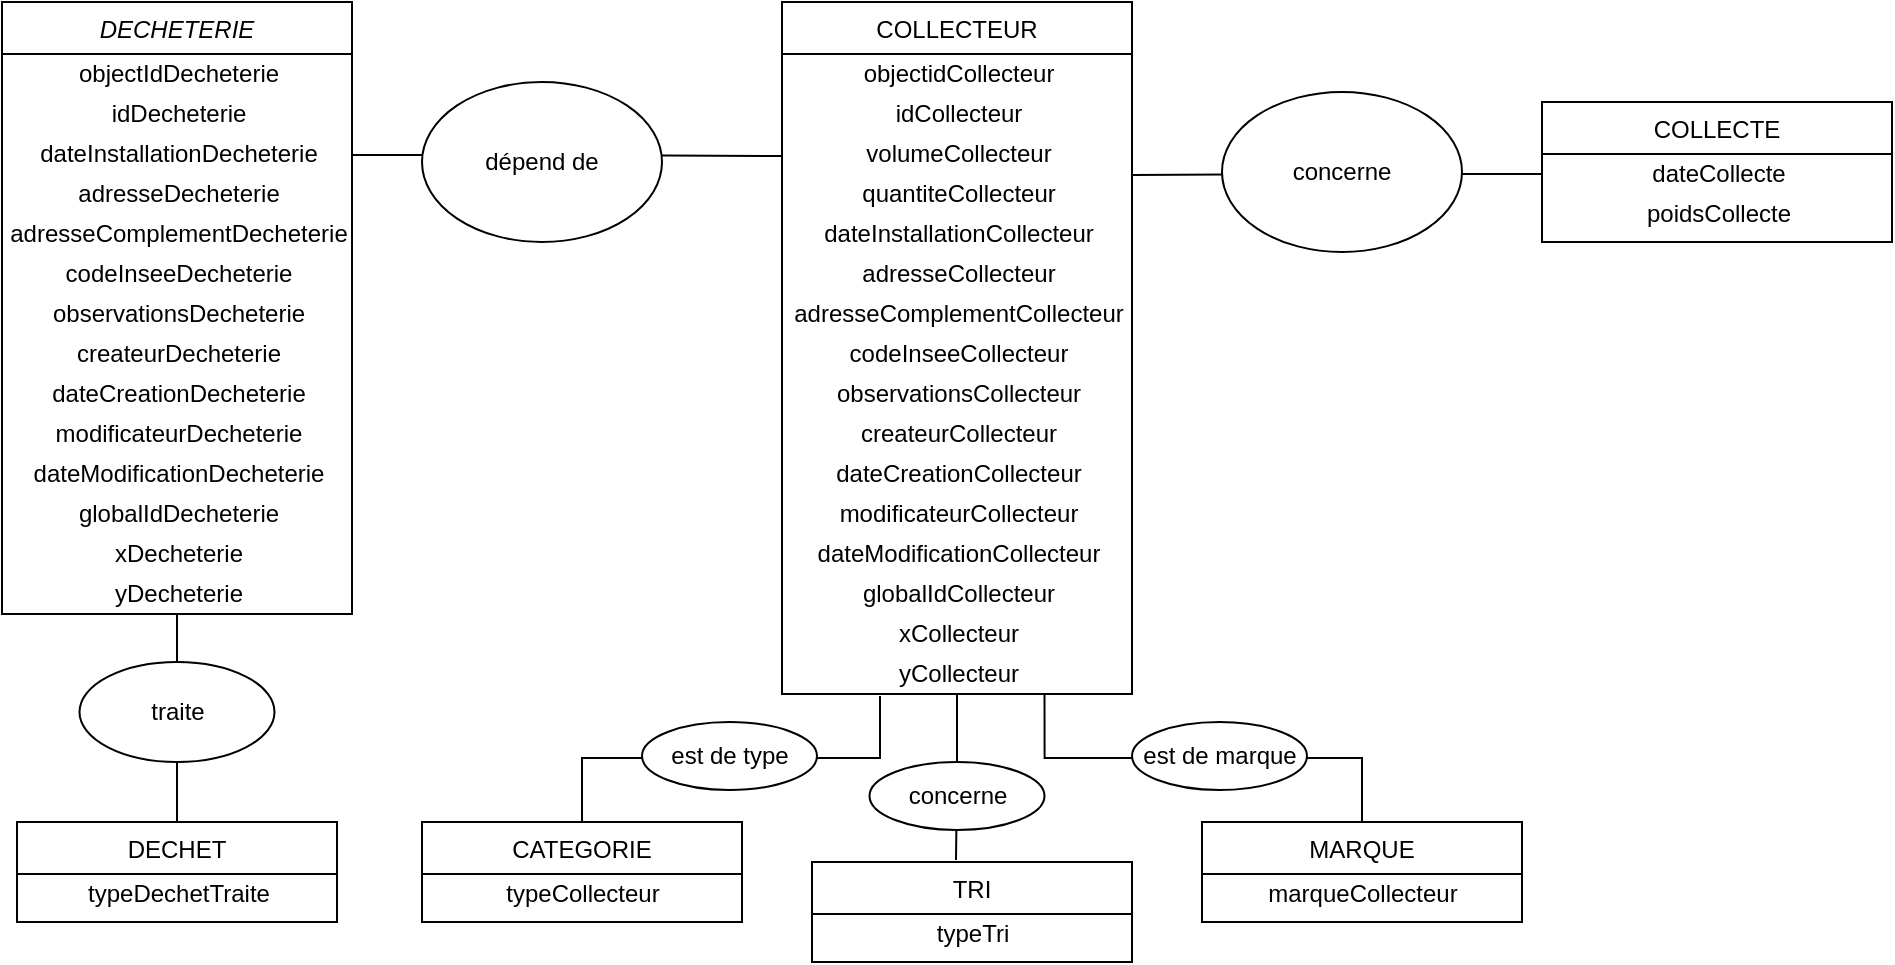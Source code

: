<mxfile version="13.8.1" type="device"><diagram id="C5RBs43oDa-KdzZeNtuy" name="Page-1"><mxGraphModel dx="2062" dy="1095" grid="1" gridSize="10" guides="1" tooltips="1" connect="1" arrows="1" fold="1" page="1" pageScale="1" pageWidth="827" pageHeight="1169" math="0" shadow="0"><root><mxCell id="WIyWlLk6GJQsqaUBKTNV-0"/><mxCell id="WIyWlLk6GJQsqaUBKTNV-1" parent="WIyWlLk6GJQsqaUBKTNV-0"/><mxCell id="d4rm9CZxvRFUdpnIA79x-48" style="edgeStyle=orthogonalEdgeStyle;rounded=0;orthogonalLoop=1;jettySize=auto;html=1;exitX=0.75;exitY=1;exitDx=0;exitDy=0;entryX=0.5;entryY=0;entryDx=0;entryDy=0;endArrow=none;endFill=0;" parent="WIyWlLk6GJQsqaUBKTNV-1" source="zkfFHV4jXpPFQw0GAbJ--17" target="zkfFHV4jXpPFQw0GAbJ--6" edge="1"><mxGeometry relative="1" as="geometry"/></mxCell><mxCell id="d4rm9CZxvRFUdpnIA79x-43" style="edgeStyle=orthogonalEdgeStyle;rounded=0;orthogonalLoop=1;jettySize=auto;html=1;exitX=1;exitY=0.25;exitDx=0;exitDy=0;entryX=0;entryY=0.55;entryDx=0;entryDy=0;entryPerimeter=0;endArrow=none;endFill=0;" parent="WIyWlLk6GJQsqaUBKTNV-1" source="zkfFHV4jXpPFQw0GAbJ--0" target="d4rm9CZxvRFUdpnIA79x-37" edge="1"><mxGeometry relative="1" as="geometry"/></mxCell><mxCell id="d4rm9CZxvRFUdpnIA79x-45" style="edgeStyle=orthogonalEdgeStyle;rounded=0;orthogonalLoop=1;jettySize=auto;html=1;exitX=0.5;exitY=1;exitDx=0;exitDy=0;entryX=0.5;entryY=0;entryDx=0;entryDy=0;endArrow=none;endFill=0;" parent="WIyWlLk6GJQsqaUBKTNV-1" source="zkfFHV4jXpPFQw0GAbJ--0" target="zkfFHV4jXpPFQw0GAbJ--13" edge="1"><mxGeometry relative="1" as="geometry"/></mxCell><mxCell id="zkfFHV4jXpPFQw0GAbJ--0" value="DECHETERIE" style="swimlane;fontStyle=2;align=center;verticalAlign=top;childLayout=stackLayout;horizontal=1;startSize=26;horizontalStack=0;resizeParent=1;resizeLast=0;collapsible=1;marginBottom=0;rounded=0;shadow=0;strokeWidth=1;" parent="WIyWlLk6GJQsqaUBKTNV-1" vertex="1"><mxGeometry x="50" y="80" width="175" height="306" as="geometry"><mxRectangle x="230" y="140" width="160" height="26" as="alternateBounds"/></mxGeometry></mxCell><mxCell id="d4rm9CZxvRFUdpnIA79x-3" value="objectIdDecheterie" style="text;html=1;align=center;verticalAlign=middle;resizable=0;points=[];autosize=1;" parent="zkfFHV4jXpPFQw0GAbJ--0" vertex="1"><mxGeometry y="26" width="175" height="20" as="geometry"/></mxCell><mxCell id="d4rm9CZxvRFUdpnIA79x-4" value="idDecheterie" style="text;html=1;align=center;verticalAlign=middle;resizable=0;points=[];autosize=1;" parent="zkfFHV4jXpPFQw0GAbJ--0" vertex="1"><mxGeometry y="46" width="175" height="20" as="geometry"/></mxCell><mxCell id="d4rm9CZxvRFUdpnIA79x-7" value="dateInstallationDecheterie" style="text;html=1;align=center;verticalAlign=middle;resizable=0;points=[];autosize=1;" parent="zkfFHV4jXpPFQw0GAbJ--0" vertex="1"><mxGeometry y="66" width="175" height="20" as="geometry"/></mxCell><mxCell id="d4rm9CZxvRFUdpnIA79x-8" value="adresseDecheterie" style="text;html=1;align=center;verticalAlign=middle;resizable=0;points=[];autosize=1;" parent="zkfFHV4jXpPFQw0GAbJ--0" vertex="1"><mxGeometry y="86" width="175" height="20" as="geometry"/></mxCell><mxCell id="d4rm9CZxvRFUdpnIA79x-9" value="adresseComplementDecheterie" style="text;html=1;align=center;verticalAlign=middle;resizable=0;points=[];autosize=1;" parent="zkfFHV4jXpPFQw0GAbJ--0" vertex="1"><mxGeometry y="106" width="175" height="20" as="geometry"/></mxCell><mxCell id="d4rm9CZxvRFUdpnIA79x-10" value="codeInseeDecheterie" style="text;html=1;align=center;verticalAlign=middle;resizable=0;points=[];autosize=1;" parent="zkfFHV4jXpPFQw0GAbJ--0" vertex="1"><mxGeometry y="126" width="175" height="20" as="geometry"/></mxCell><mxCell id="d4rm9CZxvRFUdpnIA79x-11" value="observationsDecheterie" style="text;html=1;align=center;verticalAlign=middle;resizable=0;points=[];autosize=1;" parent="zkfFHV4jXpPFQw0GAbJ--0" vertex="1"><mxGeometry y="146" width="175" height="20" as="geometry"/></mxCell><mxCell id="d4rm9CZxvRFUdpnIA79x-12" value="createurDecheterie" style="text;html=1;align=center;verticalAlign=middle;resizable=0;points=[];autosize=1;" parent="zkfFHV4jXpPFQw0GAbJ--0" vertex="1"><mxGeometry y="166" width="175" height="20" as="geometry"/></mxCell><mxCell id="d4rm9CZxvRFUdpnIA79x-13" value="dateCreationDecheterie" style="text;html=1;align=center;verticalAlign=middle;resizable=0;points=[];autosize=1;" parent="zkfFHV4jXpPFQw0GAbJ--0" vertex="1"><mxGeometry y="186" width="175" height="20" as="geometry"/></mxCell><mxCell id="d4rm9CZxvRFUdpnIA79x-14" value="modificateurDecheterie" style="text;html=1;align=center;verticalAlign=middle;resizable=0;points=[];autosize=1;" parent="zkfFHV4jXpPFQw0GAbJ--0" vertex="1"><mxGeometry y="206" width="175" height="20" as="geometry"/></mxCell><mxCell id="d4rm9CZxvRFUdpnIA79x-15" value="dateModificationDecheterie" style="text;html=1;align=center;verticalAlign=middle;resizable=0;points=[];autosize=1;" parent="zkfFHV4jXpPFQw0GAbJ--0" vertex="1"><mxGeometry y="226" width="175" height="20" as="geometry"/></mxCell><mxCell id="d4rm9CZxvRFUdpnIA79x-16" value="globalIdDecheterie" style="text;html=1;align=center;verticalAlign=middle;resizable=0;points=[];autosize=1;" parent="zkfFHV4jXpPFQw0GAbJ--0" vertex="1"><mxGeometry y="246" width="175" height="20" as="geometry"/></mxCell><mxCell id="d4rm9CZxvRFUdpnIA79x-17" value="xDecheterie" style="text;html=1;align=center;verticalAlign=middle;resizable=0;points=[];autosize=1;" parent="zkfFHV4jXpPFQw0GAbJ--0" vertex="1"><mxGeometry y="266" width="175" height="20" as="geometry"/></mxCell><mxCell id="d4rm9CZxvRFUdpnIA79x-18" value="yDecheterie" style="text;html=1;align=center;verticalAlign=middle;resizable=0;points=[];autosize=1;" parent="zkfFHV4jXpPFQw0GAbJ--0" vertex="1"><mxGeometry y="286" width="175" height="20" as="geometry"/></mxCell><mxCell id="d4rm9CZxvRFUdpnIA79x-44" value="dépend de" style="ellipse;whiteSpace=wrap;html=1;" parent="WIyWlLk6GJQsqaUBKTNV-1" vertex="1"><mxGeometry x="260" y="120" width="120" height="80" as="geometry"/></mxCell><mxCell id="zkfFHV4jXpPFQw0GAbJ--13" value="DECHET" style="swimlane;fontStyle=0;align=center;verticalAlign=top;childLayout=stackLayout;horizontal=1;startSize=26;horizontalStack=0;resizeParent=1;resizeLast=0;collapsible=1;marginBottom=0;rounded=0;shadow=0;strokeWidth=1;" parent="WIyWlLk6GJQsqaUBKTNV-1" vertex="1"><mxGeometry x="57.5" y="490" width="160" height="50" as="geometry"><mxRectangle x="340" y="380" width="170" height="26" as="alternateBounds"/></mxGeometry></mxCell><mxCell id="d4rm9CZxvRFUdpnIA79x-5" value="typeDechetTraite" style="text;html=1;align=center;verticalAlign=middle;resizable=0;points=[];autosize=1;" parent="zkfFHV4jXpPFQw0GAbJ--13" vertex="1"><mxGeometry y="26" width="160" height="20" as="geometry"/></mxCell><mxCell id="d4rm9CZxvRFUdpnIA79x-46" value="traite" style="ellipse;whiteSpace=wrap;html=1;" parent="WIyWlLk6GJQsqaUBKTNV-1" vertex="1"><mxGeometry x="88.75" y="410" width="97.5" height="50" as="geometry"/></mxCell><mxCell id="d4rm9CZxvRFUdpnIA79x-51" style="edgeStyle=orthogonalEdgeStyle;rounded=0;orthogonalLoop=1;jettySize=auto;html=1;exitX=0.5;exitY=0;exitDx=0;exitDy=0;endArrow=none;endFill=0;entryX=0.28;entryY=1.05;entryDx=0;entryDy=0;entryPerimeter=0;" parent="WIyWlLk6GJQsqaUBKTNV-1" source="d4rm9CZxvRFUdpnIA79x-40" target="d4rm9CZxvRFUdpnIA79x-30" edge="1"><mxGeometry relative="1" as="geometry"><mxPoint x="578" y="428" as="targetPoint"/></mxGeometry></mxCell><mxCell id="d4rm9CZxvRFUdpnIA79x-53" style="edgeStyle=orthogonalEdgeStyle;rounded=0;orthogonalLoop=1;jettySize=auto;html=1;exitX=0.5;exitY=1;exitDx=0;exitDy=0;entryX=0.45;entryY=-0.02;entryDx=0;entryDy=0;entryPerimeter=0;endArrow=none;endFill=0;" parent="WIyWlLk6GJQsqaUBKTNV-1" source="zkfFHV4jXpPFQw0GAbJ--17" target="d4rm9CZxvRFUdpnIA79x-21" edge="1"><mxGeometry relative="1" as="geometry"/></mxCell><mxCell id="zkfFHV4jXpPFQw0GAbJ--17" value="COLLECTEUR" style="swimlane;fontStyle=0;align=center;verticalAlign=top;childLayout=stackLayout;horizontal=1;startSize=26;horizontalStack=0;resizeParent=1;resizeLast=0;collapsible=1;marginBottom=0;rounded=0;shadow=0;strokeWidth=1;" parent="WIyWlLk6GJQsqaUBKTNV-1" vertex="1"><mxGeometry x="440" y="80" width="175" height="346" as="geometry"><mxRectangle x="550" y="140" width="160" height="26" as="alternateBounds"/></mxGeometry></mxCell><mxCell id="d4rm9CZxvRFUdpnIA79x-19" value="objectidCollecteur" style="text;html=1;align=center;verticalAlign=middle;resizable=0;points=[];autosize=1;" parent="zkfFHV4jXpPFQw0GAbJ--17" vertex="1"><mxGeometry y="26" width="175" height="20" as="geometry"/></mxCell><mxCell id="d4rm9CZxvRFUdpnIA79x-31" value="idCollecteur" style="text;html=1;align=center;verticalAlign=middle;resizable=0;points=[];autosize=1;" parent="zkfFHV4jXpPFQw0GAbJ--17" vertex="1"><mxGeometry y="46" width="175" height="20" as="geometry"/></mxCell><mxCell id="d4rm9CZxvRFUdpnIA79x-37" value="volumeCollecteur" style="text;html=1;align=center;verticalAlign=middle;resizable=0;points=[];autosize=1;" parent="zkfFHV4jXpPFQw0GAbJ--17" vertex="1"><mxGeometry y="66" width="175" height="20" as="geometry"/></mxCell><mxCell id="d4rm9CZxvRFUdpnIA79x-36" value="quantiteCollecteur" style="text;html=1;align=center;verticalAlign=middle;resizable=0;points=[];autosize=1;" parent="zkfFHV4jXpPFQw0GAbJ--17" vertex="1"><mxGeometry y="86" width="175" height="20" as="geometry"/></mxCell><mxCell id="d4rm9CZxvRFUdpnIA79x-35" value="dateInstallationCollecteur" style="text;html=1;align=center;verticalAlign=middle;resizable=0;points=[];autosize=1;" parent="zkfFHV4jXpPFQw0GAbJ--17" vertex="1"><mxGeometry y="106" width="175" height="20" as="geometry"/></mxCell><mxCell id="d4rm9CZxvRFUdpnIA79x-34" value="adresseCollecteur" style="text;html=1;align=center;verticalAlign=middle;resizable=0;points=[];autosize=1;" parent="zkfFHV4jXpPFQw0GAbJ--17" vertex="1"><mxGeometry y="126" width="175" height="20" as="geometry"/></mxCell><mxCell id="d4rm9CZxvRFUdpnIA79x-33" value="adresseComplementCollecteur" style="text;html=1;align=center;verticalAlign=middle;resizable=0;points=[];autosize=1;" parent="zkfFHV4jXpPFQw0GAbJ--17" vertex="1"><mxGeometry y="146" width="175" height="20" as="geometry"/></mxCell><mxCell id="d4rm9CZxvRFUdpnIA79x-32" value="codeInseeCollecteur" style="text;html=1;align=center;verticalAlign=middle;resizable=0;points=[];autosize=1;" parent="zkfFHV4jXpPFQw0GAbJ--17" vertex="1"><mxGeometry y="166" width="175" height="20" as="geometry"/></mxCell><mxCell id="d4rm9CZxvRFUdpnIA79x-20" value="observationsCollecteur" style="text;html=1;align=center;verticalAlign=middle;resizable=0;points=[];autosize=1;" parent="zkfFHV4jXpPFQw0GAbJ--17" vertex="1"><mxGeometry y="186" width="175" height="20" as="geometry"/></mxCell><mxCell id="d4rm9CZxvRFUdpnIA79x-24" value="createurCollecteur" style="text;html=1;align=center;verticalAlign=middle;resizable=0;points=[];autosize=1;" parent="zkfFHV4jXpPFQw0GAbJ--17" vertex="1"><mxGeometry y="206" width="175" height="20" as="geometry"/></mxCell><mxCell id="d4rm9CZxvRFUdpnIA79x-25" value="dateCreationCollecteur" style="text;html=1;align=center;verticalAlign=middle;resizable=0;points=[];autosize=1;" parent="zkfFHV4jXpPFQw0GAbJ--17" vertex="1"><mxGeometry y="226" width="175" height="20" as="geometry"/></mxCell><mxCell id="d4rm9CZxvRFUdpnIA79x-26" value="modificateurCollecteur" style="text;html=1;align=center;verticalAlign=middle;resizable=0;points=[];autosize=1;" parent="zkfFHV4jXpPFQw0GAbJ--17" vertex="1"><mxGeometry y="246" width="175" height="20" as="geometry"/></mxCell><mxCell id="d4rm9CZxvRFUdpnIA79x-27" value="dateModificationCollecteur" style="text;html=1;align=center;verticalAlign=middle;resizable=0;points=[];autosize=1;" parent="zkfFHV4jXpPFQw0GAbJ--17" vertex="1"><mxGeometry y="266" width="175" height="20" as="geometry"/></mxCell><mxCell id="d4rm9CZxvRFUdpnIA79x-28" value="globalIdCollecteur" style="text;html=1;align=center;verticalAlign=middle;resizable=0;points=[];autosize=1;" parent="zkfFHV4jXpPFQw0GAbJ--17" vertex="1"><mxGeometry y="286" width="175" height="20" as="geometry"/></mxCell><mxCell id="d4rm9CZxvRFUdpnIA79x-29" value="xCollecteur" style="text;html=1;align=center;verticalAlign=middle;resizable=0;points=[];autosize=1;" parent="zkfFHV4jXpPFQw0GAbJ--17" vertex="1"><mxGeometry y="306" width="175" height="20" as="geometry"/></mxCell><mxCell id="d4rm9CZxvRFUdpnIA79x-30" value="yCollecteur" style="text;html=1;align=center;verticalAlign=middle;resizable=0;points=[];autosize=1;" parent="zkfFHV4jXpPFQw0GAbJ--17" vertex="1"><mxGeometry y="326" width="175" height="20" as="geometry"/></mxCell><mxCell id="d4rm9CZxvRFUdpnIA79x-54" value="est de marque" style="ellipse;whiteSpace=wrap;html=1;" parent="WIyWlLk6GJQsqaUBKTNV-1" vertex="1"><mxGeometry x="615" y="440" width="87.5" height="34" as="geometry"/></mxCell><mxCell id="zkfFHV4jXpPFQw0GAbJ--6" value="MARQUE" style="swimlane;fontStyle=0;align=center;verticalAlign=top;childLayout=stackLayout;horizontal=1;startSize=26;horizontalStack=0;resizeParent=1;resizeLast=0;collapsible=1;marginBottom=0;rounded=0;shadow=0;strokeWidth=1;" parent="WIyWlLk6GJQsqaUBKTNV-1" vertex="1"><mxGeometry x="650" y="490" width="160" height="50" as="geometry"><mxRectangle x="130" y="380" width="160" height="26" as="alternateBounds"/></mxGeometry></mxCell><mxCell id="d4rm9CZxvRFUdpnIA79x-38" value="marqueCollecteur" style="text;html=1;align=center;verticalAlign=middle;resizable=0;points=[];autosize=1;" parent="zkfFHV4jXpPFQw0GAbJ--6" vertex="1"><mxGeometry y="26" width="160" height="20" as="geometry"/></mxCell><mxCell id="d4rm9CZxvRFUdpnIA79x-40" value="CATEGORIE" style="swimlane;fontStyle=0;align=center;verticalAlign=top;childLayout=stackLayout;horizontal=1;startSize=26;horizontalStack=0;resizeParent=1;resizeLast=0;collapsible=1;marginBottom=0;rounded=0;shadow=0;strokeWidth=1;" parent="WIyWlLk6GJQsqaUBKTNV-1" vertex="1"><mxGeometry x="260" y="490" width="160" height="50" as="geometry"><mxRectangle x="340" y="380" width="170" height="26" as="alternateBounds"/></mxGeometry></mxCell><mxCell id="d4rm9CZxvRFUdpnIA79x-41" value="typeCollecteur" style="text;html=1;align=center;verticalAlign=middle;resizable=0;points=[];autosize=1;" parent="d4rm9CZxvRFUdpnIA79x-40" vertex="1"><mxGeometry y="26" width="160" height="20" as="geometry"/></mxCell><mxCell id="d4rm9CZxvRFUdpnIA79x-55" value="est de type" style="ellipse;whiteSpace=wrap;html=1;" parent="WIyWlLk6GJQsqaUBKTNV-1" vertex="1"><mxGeometry x="370" y="440" width="87.5" height="34" as="geometry"/></mxCell><mxCell id="d4rm9CZxvRFUdpnIA79x-56" value="concerne" style="ellipse;whiteSpace=wrap;html=1;" parent="WIyWlLk6GJQsqaUBKTNV-1" vertex="1"><mxGeometry x="483.75" y="460" width="87.5" height="34" as="geometry"/></mxCell><mxCell id="d4rm9CZxvRFUdpnIA79x-21" value="TRI" style="swimlane;fontStyle=0;align=center;verticalAlign=top;childLayout=stackLayout;horizontal=1;startSize=26;horizontalStack=0;resizeParent=1;resizeLast=0;collapsible=1;marginBottom=0;rounded=0;shadow=0;strokeWidth=1;" parent="WIyWlLk6GJQsqaUBKTNV-1" vertex="1"><mxGeometry x="455" y="510" width="160" height="50" as="geometry"><mxRectangle x="340" y="380" width="170" height="26" as="alternateBounds"/></mxGeometry></mxCell><mxCell id="d4rm9CZxvRFUdpnIA79x-22" value="typeTri" style="text;html=1;align=center;verticalAlign=middle;resizable=0;points=[];autosize=1;" parent="d4rm9CZxvRFUdpnIA79x-21" vertex="1"><mxGeometry y="26" width="160" height="20" as="geometry"/></mxCell><mxCell id="RhgV-JDbkI4Em8wdehiV-17" style="edgeStyle=orthogonalEdgeStyle;rounded=0;orthogonalLoop=1;jettySize=auto;html=1;entryX=1;entryY=0.25;entryDx=0;entryDy=0;endArrow=none;endFill=0;" edge="1" parent="WIyWlLk6GJQsqaUBKTNV-1" source="RhgV-JDbkI4Em8wdehiV-1" target="zkfFHV4jXpPFQw0GAbJ--17"><mxGeometry relative="1" as="geometry"/></mxCell><mxCell id="RhgV-JDbkI4Em8wdehiV-0" value="COLLECTE" style="swimlane;fontStyle=0;align=center;verticalAlign=top;childLayout=stackLayout;horizontal=1;startSize=26;horizontalStack=0;resizeParent=1;resizeLast=0;collapsible=1;marginBottom=0;rounded=0;shadow=0;strokeWidth=1;" vertex="1" parent="WIyWlLk6GJQsqaUBKTNV-1"><mxGeometry x="820" y="130" width="175" height="70" as="geometry"><mxRectangle x="550" y="140" width="160" height="26" as="alternateBounds"/></mxGeometry></mxCell><mxCell id="RhgV-JDbkI4Em8wdehiV-1" value="dateCollecte" style="text;html=1;align=center;verticalAlign=middle;resizable=0;points=[];autosize=1;" vertex="1" parent="RhgV-JDbkI4Em8wdehiV-0"><mxGeometry y="26" width="175" height="20" as="geometry"/></mxCell><mxCell id="RhgV-JDbkI4Em8wdehiV-2" value="poidsCollecte" style="text;html=1;align=center;verticalAlign=middle;resizable=0;points=[];autosize=1;" vertex="1" parent="RhgV-JDbkI4Em8wdehiV-0"><mxGeometry y="46" width="175" height="20" as="geometry"/></mxCell><mxCell id="RhgV-JDbkI4Em8wdehiV-18" value="concerne" style="ellipse;whiteSpace=wrap;html=1;" vertex="1" parent="WIyWlLk6GJQsqaUBKTNV-1"><mxGeometry x="660" y="125" width="120" height="80" as="geometry"/></mxCell></root></mxGraphModel></diagram></mxfile>